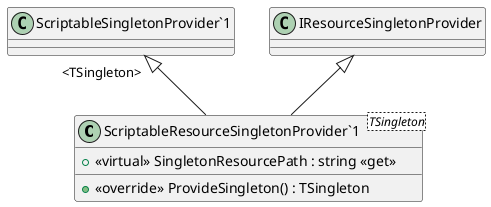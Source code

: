 @startuml
class "ScriptableResourceSingletonProvider`1"<TSingleton> {
    + <<override>> ProvideSingleton() : TSingleton
    + <<virtual>> SingletonResourcePath : string <<get>>
}
"ScriptableSingletonProvider`1" "<TSingleton>" <|-- "ScriptableResourceSingletonProvider`1"
IResourceSingletonProvider <|-- "ScriptableResourceSingletonProvider`1"
@enduml
